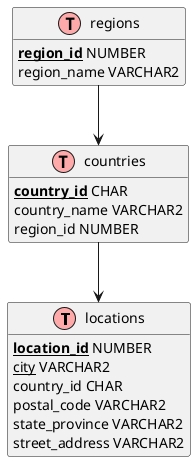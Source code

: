 
@startuml sample

!define Table(name,desc) class name as "desc" << (T,#FFAAAA) >>

!define primary_key(x) <b>x</b>
!define unique(x) <color:green>x</color>
!define not_null(x) <u>x</u>

hide methods
hide stereotypes

' Tables ...

Table(locations, "locations") {
primary_key(not_null(location_id)) NUMBER
not_null(city) VARCHAR2
country_id CHAR
postal_code VARCHAR2
state_province VARCHAR2
street_address VARCHAR2
}

Table(regions, "regions") {
primary_key(not_null(region_id)) NUMBER
region_name VARCHAR2
}

Table(countries, "countries") {
primary_key(not_null(country_id)) CHAR
country_name VARCHAR2
region_id NUMBER
}

' Relationships ...

regions --> countries 
countries --> locations 


@enduml